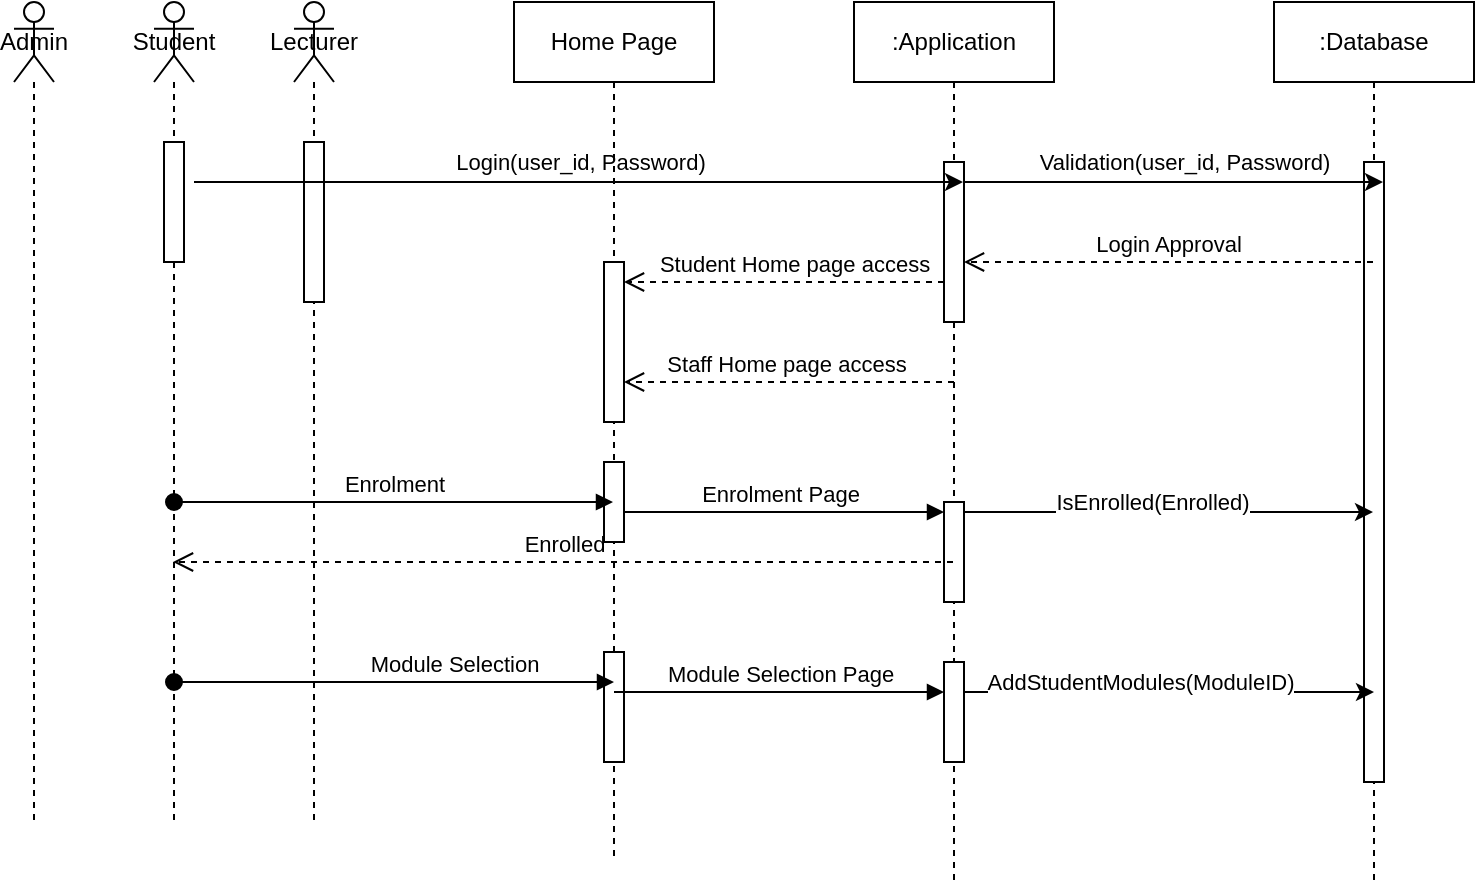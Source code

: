 <mxfile version="24.7.17">
  <diagram name="Page-1" id="2YBvvXClWsGukQMizWep">
    <mxGraphModel dx="874" dy="419" grid="1" gridSize="10" guides="1" tooltips="1" connect="1" arrows="1" fold="1" page="1" pageScale="1" pageWidth="850" pageHeight="1100" math="0" shadow="0">
      <root>
        <mxCell id="0" />
        <mxCell id="1" parent="0" />
        <mxCell id="pZKHLVV2I5eYefhVrAUv-19" value="Student" style="shape=umlLifeline;perimeter=lifelinePerimeter;whiteSpace=wrap;html=1;container=1;dropTarget=0;collapsible=0;recursiveResize=0;outlineConnect=0;portConstraint=eastwest;newEdgeStyle={&quot;curved&quot;:0,&quot;rounded&quot;:0};participant=umlActor;" vertex="1" parent="1">
          <mxGeometry x="100" y="40" width="20" height="410" as="geometry" />
        </mxCell>
        <mxCell id="pZKHLVV2I5eYefhVrAUv-11" value="" style="html=1;points=[[0,0,0,0,5],[0,1,0,0,-5],[1,0,0,0,5],[1,1,0,0,-5]];perimeter=orthogonalPerimeter;outlineConnect=0;targetShapes=umlLifeline;portConstraint=eastwest;newEdgeStyle={&quot;curved&quot;:0,&quot;rounded&quot;:0};" vertex="1" parent="pZKHLVV2I5eYefhVrAUv-19">
          <mxGeometry x="5" y="70" width="10" height="60" as="geometry" />
        </mxCell>
        <mxCell id="pZKHLVV2I5eYefhVrAUv-20" value="Lecturer" style="shape=umlLifeline;perimeter=lifelinePerimeter;whiteSpace=wrap;html=1;container=1;dropTarget=0;collapsible=0;recursiveResize=0;outlineConnect=0;portConstraint=eastwest;newEdgeStyle={&quot;curved&quot;:0,&quot;rounded&quot;:0};participant=umlActor;" vertex="1" parent="1">
          <mxGeometry x="170" y="40" width="20" height="410" as="geometry" />
        </mxCell>
        <mxCell id="pZKHLVV2I5eYefhVrAUv-25" value="" style="html=1;points=[[0,0,0,0,5],[0,1,0,0,-5],[1,0,0,0,5],[1,1,0,0,-5]];perimeter=orthogonalPerimeter;outlineConnect=0;targetShapes=umlLifeline;portConstraint=eastwest;newEdgeStyle={&quot;curved&quot;:0,&quot;rounded&quot;:0};" vertex="1" parent="pZKHLVV2I5eYefhVrAUv-20">
          <mxGeometry x="5" y="70" width="10" height="80" as="geometry" />
        </mxCell>
        <mxCell id="pZKHLVV2I5eYefhVrAUv-21" value="Admin" style="shape=umlLifeline;perimeter=lifelinePerimeter;whiteSpace=wrap;html=1;container=1;dropTarget=0;collapsible=0;recursiveResize=0;outlineConnect=0;portConstraint=eastwest;newEdgeStyle={&quot;curved&quot;:0,&quot;rounded&quot;:0};participant=umlActor;" vertex="1" parent="1">
          <mxGeometry x="30" y="40" width="20" height="410" as="geometry" />
        </mxCell>
        <mxCell id="pZKHLVV2I5eYefhVrAUv-22" value=":Application" style="shape=umlLifeline;perimeter=lifelinePerimeter;whiteSpace=wrap;html=1;container=1;dropTarget=0;collapsible=0;recursiveResize=0;outlineConnect=0;portConstraint=eastwest;newEdgeStyle={&quot;curved&quot;:0,&quot;rounded&quot;:0};" vertex="1" parent="1">
          <mxGeometry x="450" y="40" width="100" height="440" as="geometry" />
        </mxCell>
        <mxCell id="pZKHLVV2I5eYefhVrAUv-14" value="" style="html=1;points=[[0,0,0,0,5],[0,1,0,0,-5],[1,0,0,0,5],[1,1,0,0,-5]];perimeter=orthogonalPerimeter;outlineConnect=0;targetShapes=umlLifeline;portConstraint=eastwest;newEdgeStyle={&quot;curved&quot;:0,&quot;rounded&quot;:0};" vertex="1" parent="pZKHLVV2I5eYefhVrAUv-22">
          <mxGeometry x="45" y="80" width="10" height="80" as="geometry" />
        </mxCell>
        <mxCell id="pZKHLVV2I5eYefhVrAUv-33" value="" style="html=1;points=[[0,0,0,0,5],[0,1,0,0,-5],[1,0,0,0,5],[1,1,0,0,-5]];perimeter=orthogonalPerimeter;outlineConnect=0;targetShapes=umlLifeline;portConstraint=eastwest;newEdgeStyle={&quot;curved&quot;:0,&quot;rounded&quot;:0};" vertex="1" parent="pZKHLVV2I5eYefhVrAUv-22">
          <mxGeometry x="45" y="250" width="10" height="50" as="geometry" />
        </mxCell>
        <mxCell id="pZKHLVV2I5eYefhVrAUv-46" value="" style="html=1;points=[[0,0,0,0,5],[0,1,0,0,-5],[1,0,0,0,5],[1,1,0,0,-5]];perimeter=orthogonalPerimeter;outlineConnect=0;targetShapes=umlLifeline;portConstraint=eastwest;newEdgeStyle={&quot;curved&quot;:0,&quot;rounded&quot;:0};" vertex="1" parent="pZKHLVV2I5eYefhVrAUv-22">
          <mxGeometry x="45" y="330" width="10" height="50" as="geometry" />
        </mxCell>
        <mxCell id="pZKHLVV2I5eYefhVrAUv-24" value=":Database" style="shape=umlLifeline;perimeter=lifelinePerimeter;whiteSpace=wrap;html=1;container=1;dropTarget=0;collapsible=0;recursiveResize=0;outlineConnect=0;portConstraint=eastwest;newEdgeStyle={&quot;curved&quot;:0,&quot;rounded&quot;:0};" vertex="1" parent="1">
          <mxGeometry x="660" y="40" width="100" height="440" as="geometry" />
        </mxCell>
        <mxCell id="pZKHLVV2I5eYefhVrAUv-23" value="" style="html=1;points=[[0,0,0,0,5],[0,1,0,0,-5],[1,0,0,0,5],[1,1,0,0,-5]];perimeter=orthogonalPerimeter;outlineConnect=0;targetShapes=umlLifeline;portConstraint=eastwest;newEdgeStyle={&quot;curved&quot;:0,&quot;rounded&quot;:0};" vertex="1" parent="pZKHLVV2I5eYefhVrAUv-24">
          <mxGeometry x="45" y="80" width="10" height="310" as="geometry" />
        </mxCell>
        <mxCell id="pZKHLVV2I5eYefhVrAUv-27" style="edgeStyle=orthogonalEdgeStyle;rounded=0;orthogonalLoop=1;jettySize=auto;html=1;curved=0;" edge="1" parent="1" source="pZKHLVV2I5eYefhVrAUv-14">
          <mxGeometry relative="1" as="geometry">
            <mxPoint x="714.5" y="130" as="targetPoint" />
            <Array as="points">
              <mxPoint x="575" y="130" />
              <mxPoint x="575" y="130" />
            </Array>
          </mxGeometry>
        </mxCell>
        <mxCell id="pZKHLVV2I5eYefhVrAUv-28" value="Validation(user_id, Password)" style="edgeLabel;html=1;align=center;verticalAlign=middle;resizable=0;points=[];" vertex="1" connectable="0" parent="pZKHLVV2I5eYefhVrAUv-27">
          <mxGeometry x="0.116" relative="1" as="geometry">
            <mxPoint x="-7" y="-10" as="offset" />
          </mxGeometry>
        </mxCell>
        <mxCell id="pZKHLVV2I5eYefhVrAUv-12" style="edgeStyle=orthogonalEdgeStyle;rounded=0;orthogonalLoop=1;jettySize=auto;html=1;curved=0;" edge="1" parent="1">
          <mxGeometry relative="1" as="geometry">
            <mxPoint x="504.5" y="130" as="targetPoint" />
            <mxPoint x="120" y="130" as="sourcePoint" />
            <Array as="points">
              <mxPoint x="395" y="130" />
              <mxPoint x="395" y="130" />
            </Array>
          </mxGeometry>
        </mxCell>
        <mxCell id="pZKHLVV2I5eYefhVrAUv-13" value="Login(user_id, Password)" style="edgeLabel;html=1;align=center;verticalAlign=middle;resizable=0;points=[];" vertex="1" connectable="0" parent="pZKHLVV2I5eYefhVrAUv-12">
          <mxGeometry x="-0.052" y="-1" relative="1" as="geometry">
            <mxPoint x="10" y="-11" as="offset" />
          </mxGeometry>
        </mxCell>
        <mxCell id="pZKHLVV2I5eYefhVrAUv-29" value="Student Home page access" style="html=1;verticalAlign=bottom;endArrow=open;dashed=1;endSize=8;curved=0;rounded=0;" edge="1" parent="1">
          <mxGeometry x="-0.062" relative="1" as="geometry">
            <mxPoint x="495" y="180" as="sourcePoint" />
            <mxPoint x="335" y="180" as="targetPoint" />
            <mxPoint as="offset" />
          </mxGeometry>
        </mxCell>
        <mxCell id="pZKHLVV2I5eYefhVrAUv-34" value="Enrolment Page" style="html=1;verticalAlign=bottom;endArrow=block;curved=0;rounded=0;entryX=0;entryY=0;entryDx=0;entryDy=5;" edge="1" target="pZKHLVV2I5eYefhVrAUv-33" parent="1">
          <mxGeometry relative="1" as="geometry">
            <mxPoint x="329.5" y="295" as="sourcePoint" />
          </mxGeometry>
        </mxCell>
        <mxCell id="pZKHLVV2I5eYefhVrAUv-39" value="Staff Home page access" style="html=1;verticalAlign=bottom;endArrow=open;dashed=1;endSize=8;curved=0;rounded=0;exitX=0.5;exitY=0.75;exitDx=0;exitDy=0;exitPerimeter=0;" edge="1" parent="1">
          <mxGeometry x="0.026" relative="1" as="geometry">
            <mxPoint x="500" y="230" as="sourcePoint" />
            <mxPoint x="335" y="230" as="targetPoint" />
            <mxPoint as="offset" />
          </mxGeometry>
        </mxCell>
        <mxCell id="pZKHLVV2I5eYefhVrAUv-40" value="Login Approval" style="html=1;verticalAlign=bottom;endArrow=open;dashed=1;endSize=8;curved=0;rounded=0;" edge="1" parent="1" source="pZKHLVV2I5eYefhVrAUv-24" target="pZKHLVV2I5eYefhVrAUv-14">
          <mxGeometry relative="1" as="geometry">
            <mxPoint x="620" y="170" as="sourcePoint" />
            <mxPoint x="540" y="170" as="targetPoint" />
            <Array as="points">
              <mxPoint x="580" y="170" />
            </Array>
          </mxGeometry>
        </mxCell>
        <mxCell id="pZKHLVV2I5eYefhVrAUv-41" style="edgeStyle=orthogonalEdgeStyle;rounded=0;orthogonalLoop=1;jettySize=auto;html=1;curved=0;exitX=1;exitY=0;exitDx=0;exitDy=5;exitPerimeter=0;" edge="1" parent="1" source="pZKHLVV2I5eYefhVrAUv-33">
          <mxGeometry relative="1" as="geometry">
            <mxPoint x="709.5" y="295" as="targetPoint" />
            <Array as="points">
              <mxPoint x="640" y="295" />
              <mxPoint x="640" y="295" />
            </Array>
          </mxGeometry>
        </mxCell>
        <mxCell id="pZKHLVV2I5eYefhVrAUv-42" value="IsEnrolled(Enrolled)" style="edgeLabel;html=1;align=center;verticalAlign=middle;resizable=0;points=[];" vertex="1" connectable="0" parent="pZKHLVV2I5eYefhVrAUv-41">
          <mxGeometry x="-0.088" y="-1" relative="1" as="geometry">
            <mxPoint y="-6" as="offset" />
          </mxGeometry>
        </mxCell>
        <mxCell id="pZKHLVV2I5eYefhVrAUv-35" value="Enrolled" style="html=1;verticalAlign=bottom;endArrow=open;dashed=1;endSize=8;curved=0;rounded=0;" edge="1" parent="1">
          <mxGeometry relative="1" as="geometry">
            <mxPoint x="109.5" y="320" as="targetPoint" />
            <mxPoint x="499.5" y="320" as="sourcePoint" />
          </mxGeometry>
        </mxCell>
        <mxCell id="pZKHLVV2I5eYefhVrAUv-43" value="Home Page" style="shape=umlLifeline;perimeter=lifelinePerimeter;whiteSpace=wrap;html=1;container=1;dropTarget=0;collapsible=0;recursiveResize=0;outlineConnect=0;portConstraint=eastwest;newEdgeStyle={&quot;curved&quot;:0,&quot;rounded&quot;:0};" vertex="1" parent="1">
          <mxGeometry x="280" y="40" width="100" height="430" as="geometry" />
        </mxCell>
        <mxCell id="pZKHLVV2I5eYefhVrAUv-44" value="" style="html=1;points=[[0,0,0,0,5],[0,1,0,0,-5],[1,0,0,0,5],[1,1,0,0,-5]];perimeter=orthogonalPerimeter;outlineConnect=0;targetShapes=umlLifeline;portConstraint=eastwest;newEdgeStyle={&quot;curved&quot;:0,&quot;rounded&quot;:0};" vertex="1" parent="pZKHLVV2I5eYefhVrAUv-43">
          <mxGeometry x="45" y="130" width="10" height="80" as="geometry" />
        </mxCell>
        <mxCell id="pZKHLVV2I5eYefhVrAUv-45" value="" style="html=1;points=[[0,0,0,0,5],[0,1,0,0,-5],[1,0,0,0,5],[1,1,0,0,-5]];perimeter=orthogonalPerimeter;outlineConnect=0;targetShapes=umlLifeline;portConstraint=eastwest;newEdgeStyle={&quot;curved&quot;:0,&quot;rounded&quot;:0};" vertex="1" parent="pZKHLVV2I5eYefhVrAUv-43">
          <mxGeometry x="45" y="230" width="10" height="40" as="geometry" />
        </mxCell>
        <mxCell id="pZKHLVV2I5eYefhVrAUv-51" value="" style="html=1;points=[[0,0,0,0,5],[0,1,0,0,-5],[1,0,0,0,5],[1,1,0,0,-5]];perimeter=orthogonalPerimeter;outlineConnect=0;targetShapes=umlLifeline;portConstraint=eastwest;newEdgeStyle={&quot;curved&quot;:0,&quot;rounded&quot;:0};" vertex="1" parent="pZKHLVV2I5eYefhVrAUv-43">
          <mxGeometry x="45" y="325" width="10" height="55" as="geometry" />
        </mxCell>
        <mxCell id="pZKHLVV2I5eYefhVrAUv-47" value="Module Selection Page" style="html=1;verticalAlign=bottom;endArrow=block;curved=0;rounded=0;" edge="1" parent="1" target="pZKHLVV2I5eYefhVrAUv-46">
          <mxGeometry relative="1" as="geometry">
            <mxPoint x="330" y="385" as="sourcePoint" />
            <mxPoint x="490" y="385" as="targetPoint" />
          </mxGeometry>
        </mxCell>
        <mxCell id="pZKHLVV2I5eYefhVrAUv-48" style="edgeStyle=orthogonalEdgeStyle;rounded=0;orthogonalLoop=1;jettySize=auto;html=1;curved=0;exitX=1;exitY=0;exitDx=0;exitDy=5;exitPerimeter=0;" edge="1" parent="1" source="pZKHLVV2I5eYefhVrAUv-46">
          <mxGeometry relative="1" as="geometry">
            <mxPoint x="710" y="385" as="targetPoint" />
            <Array as="points">
              <mxPoint x="640.5" y="385" />
              <mxPoint x="640.5" y="385" />
            </Array>
          </mxGeometry>
        </mxCell>
        <mxCell id="pZKHLVV2I5eYefhVrAUv-49" value="AddStudentModules(ModuleID)" style="edgeLabel;html=1;align=center;verticalAlign=middle;resizable=0;points=[];" vertex="1" connectable="0" parent="pZKHLVV2I5eYefhVrAUv-48">
          <mxGeometry x="-0.088" y="-1" relative="1" as="geometry">
            <mxPoint y="-6" as="offset" />
          </mxGeometry>
        </mxCell>
        <mxCell id="pZKHLVV2I5eYefhVrAUv-52" value="Enrolment" style="html=1;verticalAlign=bottom;startArrow=oval;startFill=1;endArrow=block;startSize=8;curved=0;rounded=0;" edge="1" parent="1" target="pZKHLVV2I5eYefhVrAUv-43">
          <mxGeometry width="60" relative="1" as="geometry">
            <mxPoint x="110" y="290" as="sourcePoint" />
            <mxPoint x="170" y="290" as="targetPoint" />
          </mxGeometry>
        </mxCell>
        <mxCell id="pZKHLVV2I5eYefhVrAUv-53" value="Module Selection" style="html=1;verticalAlign=bottom;startArrow=oval;startFill=1;endArrow=block;startSize=8;curved=0;rounded=0;" edge="1" parent="1">
          <mxGeometry x="0.273" width="60" relative="1" as="geometry">
            <mxPoint x="110" y="380" as="sourcePoint" />
            <mxPoint x="330" y="380" as="targetPoint" />
            <mxPoint as="offset" />
          </mxGeometry>
        </mxCell>
      </root>
    </mxGraphModel>
  </diagram>
</mxfile>
